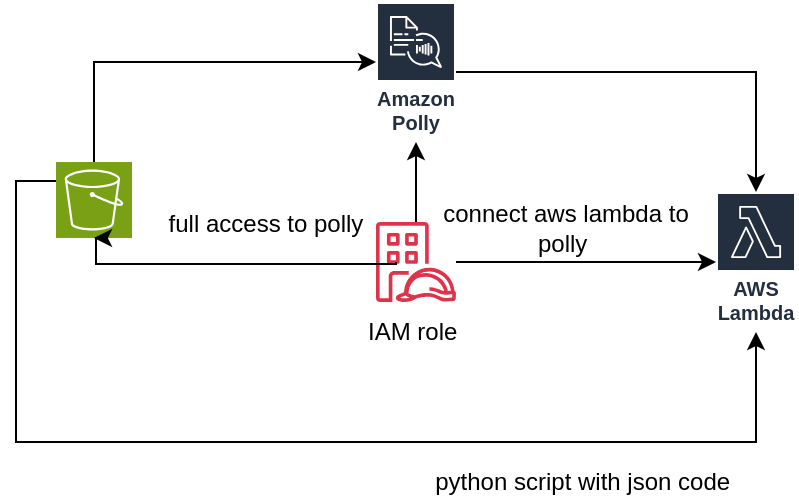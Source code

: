 <mxfile version="24.7.10">
  <diagram name="Page-1" id="kkCfuqFlFoP3AIR4GzD-">
    <mxGraphModel dx="1034" dy="412" grid="1" gridSize="10" guides="1" tooltips="1" connect="1" arrows="1" fold="1" page="1" pageScale="1" pageWidth="850" pageHeight="1100" math="0" shadow="0">
      <root>
        <mxCell id="0" />
        <mxCell id="1" parent="0" />
        <mxCell id="-NzBnUYoiPqk0FTnwwOD-1" value="AWS Lambda" style="sketch=0;outlineConnect=0;fontColor=#232F3E;gradientColor=none;strokeColor=#ffffff;fillColor=#232F3E;dashed=0;verticalLabelPosition=middle;verticalAlign=bottom;align=center;html=1;whiteSpace=wrap;fontSize=10;fontStyle=1;spacing=3;shape=mxgraph.aws4.productIcon;prIcon=mxgraph.aws4.lambda;" vertex="1" parent="1">
          <mxGeometry x="490" y="135" width="40" height="70" as="geometry" />
        </mxCell>
        <mxCell id="-NzBnUYoiPqk0FTnwwOD-28" style="edgeStyle=orthogonalEdgeStyle;rounded=0;orthogonalLoop=1;jettySize=auto;html=1;exitX=0.5;exitY=0;exitDx=0;exitDy=0;exitPerimeter=0;elbow=vertical;" edge="1" parent="1" source="-NzBnUYoiPqk0FTnwwOD-2" target="-NzBnUYoiPqk0FTnwwOD-4">
          <mxGeometry relative="1" as="geometry">
            <mxPoint x="179" y="60" as="targetPoint" />
            <Array as="points">
              <mxPoint x="179" y="70" />
            </Array>
          </mxGeometry>
        </mxCell>
        <mxCell id="-NzBnUYoiPqk0FTnwwOD-29" style="edgeStyle=orthogonalEdgeStyle;rounded=0;orthogonalLoop=1;jettySize=auto;html=1;exitX=0;exitY=0.25;exitDx=0;exitDy=0;exitPerimeter=0;elbow=vertical;" edge="1" parent="1" source="-NzBnUYoiPqk0FTnwwOD-2" target="-NzBnUYoiPqk0FTnwwOD-1">
          <mxGeometry relative="1" as="geometry">
            <Array as="points">
              <mxPoint x="140" y="130" />
              <mxPoint x="140" y="260" />
              <mxPoint x="510" y="260" />
            </Array>
          </mxGeometry>
        </mxCell>
        <mxCell id="-NzBnUYoiPqk0FTnwwOD-2" value="" style="sketch=0;points=[[0,0,0],[0.25,0,0],[0.5,0,0],[0.75,0,0],[1,0,0],[0,1,0],[0.25,1,0],[0.5,1,0],[0.75,1,0],[1,1,0],[0,0.25,0],[0,0.5,0],[0,0.75,0],[1,0.25,0],[1,0.5,0],[1,0.75,0]];outlineConnect=0;fontColor=#232F3E;fillColor=#7AA116;strokeColor=#ffffff;dashed=0;verticalLabelPosition=bottom;verticalAlign=top;align=center;html=1;fontSize=12;fontStyle=0;aspect=fixed;shape=mxgraph.aws4.resourceIcon;resIcon=mxgraph.aws4.s3;" vertex="1" parent="1">
          <mxGeometry x="160" y="120" width="38" height="38" as="geometry" />
        </mxCell>
        <mxCell id="-NzBnUYoiPqk0FTnwwOD-10" style="edgeStyle=orthogonalEdgeStyle;rounded=0;orthogonalLoop=1;jettySize=auto;html=1;" edge="1" parent="1" source="-NzBnUYoiPqk0FTnwwOD-3" target="-NzBnUYoiPqk0FTnwwOD-4">
          <mxGeometry relative="1" as="geometry" />
        </mxCell>
        <mxCell id="-NzBnUYoiPqk0FTnwwOD-13" style="edgeStyle=orthogonalEdgeStyle;rounded=0;orthogonalLoop=1;jettySize=auto;html=1;" edge="1" parent="1" source="-NzBnUYoiPqk0FTnwwOD-3" target="-NzBnUYoiPqk0FTnwwOD-1">
          <mxGeometry relative="1" as="geometry">
            <mxPoint x="500" y="210" as="targetPoint" />
          </mxGeometry>
        </mxCell>
        <mxCell id="-NzBnUYoiPqk0FTnwwOD-3" value="" style="sketch=0;outlineConnect=0;fontColor=#232F3E;gradientColor=none;fillColor=#DD344C;strokeColor=none;dashed=0;verticalLabelPosition=bottom;verticalAlign=top;align=center;html=1;fontSize=12;fontStyle=0;aspect=fixed;pointerEvents=1;shape=mxgraph.aws4.identity_access_management_iam_roles_anywhere;" vertex="1" parent="1">
          <mxGeometry x="320" y="150" width="40" height="40" as="geometry" />
        </mxCell>
        <mxCell id="-NzBnUYoiPqk0FTnwwOD-9" style="edgeStyle=orthogonalEdgeStyle;rounded=0;orthogonalLoop=1;jettySize=auto;html=1;" edge="1" parent="1" source="-NzBnUYoiPqk0FTnwwOD-4" target="-NzBnUYoiPqk0FTnwwOD-1">
          <mxGeometry relative="1" as="geometry">
            <mxPoint x="510" y="75" as="targetPoint" />
          </mxGeometry>
        </mxCell>
        <mxCell id="-NzBnUYoiPqk0FTnwwOD-4" value="Amazon Polly" style="sketch=0;outlineConnect=0;fontColor=#232F3E;gradientColor=none;strokeColor=#ffffff;fillColor=#232F3E;dashed=0;verticalLabelPosition=middle;verticalAlign=bottom;align=center;html=1;whiteSpace=wrap;fontSize=10;fontStyle=1;spacing=3;shape=mxgraph.aws4.productIcon;prIcon=mxgraph.aws4.polly;" vertex="1" parent="1">
          <mxGeometry x="320" y="40" width="40" height="70" as="geometry" />
        </mxCell>
        <mxCell id="-NzBnUYoiPqk0FTnwwOD-8" style="edgeStyle=orthogonalEdgeStyle;rounded=0;orthogonalLoop=1;jettySize=auto;html=1;" edge="1" parent="1">
          <mxGeometry relative="1" as="geometry">
            <mxPoint x="370" y="210" as="targetPoint" />
            <mxPoint x="370" y="210" as="sourcePoint" />
          </mxGeometry>
        </mxCell>
        <mxCell id="-NzBnUYoiPqk0FTnwwOD-5" value="IAM role&amp;nbsp;" style="text;html=1;align=center;verticalAlign=middle;whiteSpace=wrap;rounded=0;" vertex="1" parent="1">
          <mxGeometry x="310" y="190" width="60" height="30" as="geometry" />
        </mxCell>
        <mxCell id="-NzBnUYoiPqk0FTnwwOD-6" style="edgeStyle=orthogonalEdgeStyle;rounded=0;orthogonalLoop=1;jettySize=auto;html=1;entryX=0.5;entryY=1;entryDx=0;entryDy=0;entryPerimeter=0;" edge="1" parent="1">
          <mxGeometry relative="1" as="geometry">
            <mxPoint x="329.998" y="170" as="sourcePoint" />
            <mxPoint x="178.99" y="158" as="targetPoint" />
            <Array as="points">
              <mxPoint x="330" y="171" />
              <mxPoint x="180" y="171" />
            </Array>
          </mxGeometry>
        </mxCell>
        <mxCell id="-NzBnUYoiPqk0FTnwwOD-30" value="python script with json code&amp;nbsp;" style="text;html=1;align=center;verticalAlign=middle;whiteSpace=wrap;rounded=0;rotation=0;" vertex="1" parent="1">
          <mxGeometry x="345" y="270" width="160" height="20" as="geometry" />
        </mxCell>
        <mxCell id="-NzBnUYoiPqk0FTnwwOD-34" value="connect aws lambda to polly&amp;nbsp;" style="text;html=1;align=center;verticalAlign=middle;whiteSpace=wrap;rounded=0;" vertex="1" parent="1">
          <mxGeometry x="340" y="148" width="150" height="10" as="geometry" />
        </mxCell>
        <mxCell id="-NzBnUYoiPqk0FTnwwOD-36" value="full access to polly" style="text;html=1;align=center;verticalAlign=middle;whiteSpace=wrap;rounded=0;" vertex="1" parent="1">
          <mxGeometry x="210" y="143" width="110" height="15" as="geometry" />
        </mxCell>
      </root>
    </mxGraphModel>
  </diagram>
</mxfile>
